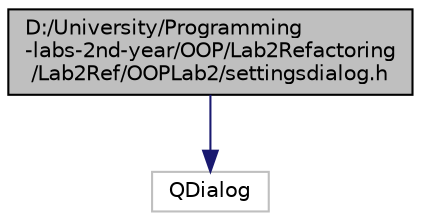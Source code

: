 digraph "D:/University/Programming-labs-2nd-year/OOP/Lab2Refactoring/Lab2Ref/OOPLab2/settingsdialog.h"
{
 // LATEX_PDF_SIZE
  edge [fontname="Helvetica",fontsize="10",labelfontname="Helvetica",labelfontsize="10"];
  node [fontname="Helvetica",fontsize="10",shape=record];
  Node1 [label="D:/University/Programming\l-labs-2nd-year/OOP/Lab2Refactoring\l/Lab2Ref/OOPLab2/settingsdialog.h",height=0.2,width=0.4,color="black", fillcolor="grey75", style="filled", fontcolor="black",tooltip=" "];
  Node1 -> Node2 [color="midnightblue",fontsize="10",style="solid",fontname="Helvetica"];
  Node2 [label="QDialog",height=0.2,width=0.4,color="grey75", fillcolor="white", style="filled",tooltip=" "];
}
